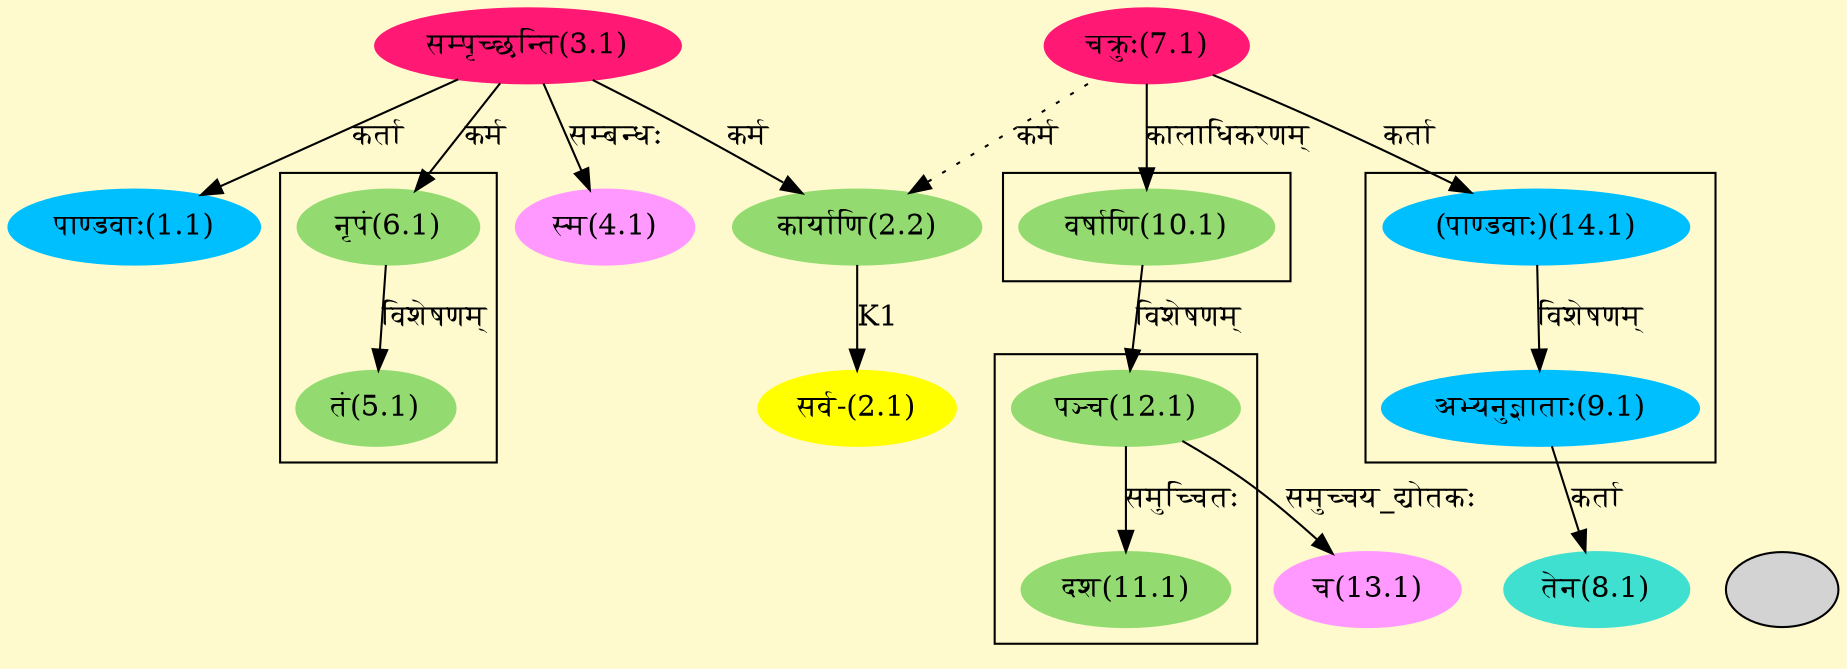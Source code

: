 digraph G{
rankdir=BT;
 compound=true;
 bgcolor="lemonchiffon1";

subgraph cluster_1{
Node5_1 [style=filled, color="#93DB70" label = "तं(5.1)"]
Node6_1 [style=filled, color="#93DB70" label = "नृपं(6.1)"]

}

subgraph cluster_2{
Node9_1 [style=filled, color="#00BFFF" label = "अभ्यनुज्ञाताः(9.1)"]
Node14_1 [style=filled, color="#00BFFF" label = "(पाण्डवाः)(14.1)"]

}

subgraph cluster_3{
Node11_1 [style=filled, color="#93DB70" label = "दश(11.1)"]
Node12_1 [style=filled, color="#93DB70" label = "पञ्च(12.1)"]

}

subgraph cluster_4{
Node12_1 [style=filled, color="#93DB70" label = "पञ्च(12.1)"]
Node10_1 [style=filled, color="#93DB70" label = "वर्षाणि(10.1)"]

}
Node1_1 [style=filled, color="#00BFFF" label = "पाण्डवाः(1.1)"]
Node3_1 [style=filled, color="#FF1975" label = "सम्पृच्छन्ति(3.1)"]
Node2_1 [style=filled, color="#FFFF00" label = "सर्व-(2.1)"]
Node2_2 [style=filled, color="#93DB70" label = "कार्याणि(2.2)"]
Node7_1 [style=filled, color="#FF1975" label = "चक्रुः(7.1)"]
Node1 [style=filled, color="" label = ""]
Node [style=filled, color="" label = "()"]
Node4_1 [style=filled, color="#FF99FF" label = "स्म(4.1)"]
Node6_1 [style=filled, color="#93DB70" label = "नृपं(6.1)"]
Node13_1 [style=filled, color="#FF99FF" label = "च(13.1)"]
Node8_1 [style=filled, color="#40E0D0" label = "तेन(8.1)"]
Node9_1 [style=filled, color="#00BFFF" label = "अभ्यनुज्ञाताः(9.1)"]
Node10_1 [style=filled, color="#93DB70" label = "वर्षाणि(10.1)"]
Node12_1 [style=filled, color="#93DB70" label = "पञ्च(12.1)"]
Node14_1 [style=filled, color="#00BFFF" label = "(पाण्डवाः)(14.1)"]
/* Start of Relations section */

Node1_1 -> Node3_1 [  label="कर्ता"  dir="back" ]
Node2_1 -> Node2_2 [  label="K1"  dir="back" ]
Node2_2 -> Node3_1 [  label="कर्म"  dir="back" ]
Node2_2 -> Node7_1 [ style=dotted label="कर्म"  dir="back" ]
Node4_1 -> Node3_1 [  label="सम्बन्धः"  dir="back" ]
Node5_1 -> Node6_1 [  label="विशेषणम्"  dir="back" ]
Node6_1 -> Node3_1 [  label="कर्म"  dir="back" ]
Node8_1 -> Node9_1 [  label="कर्ता"  dir="back" ]
Node9_1 -> Node14_1 [  label="विशेषणम्"  dir="back" ]
Node10_1 -> Node7_1 [  label="कालाधिकरणम्"  dir="back" ]
Node11_1 -> Node12_1 [  label="समुच्चितः"  dir="back" ]
Node12_1 -> Node10_1 [  label="विशेषणम्"  dir="back" ]
Node13_1 -> Node12_1 [  label="समुच्चय_द्योतकः"  dir="back" ]
Node14_1 -> Node7_1 [  label="कर्ता"  dir="back" ]
}
